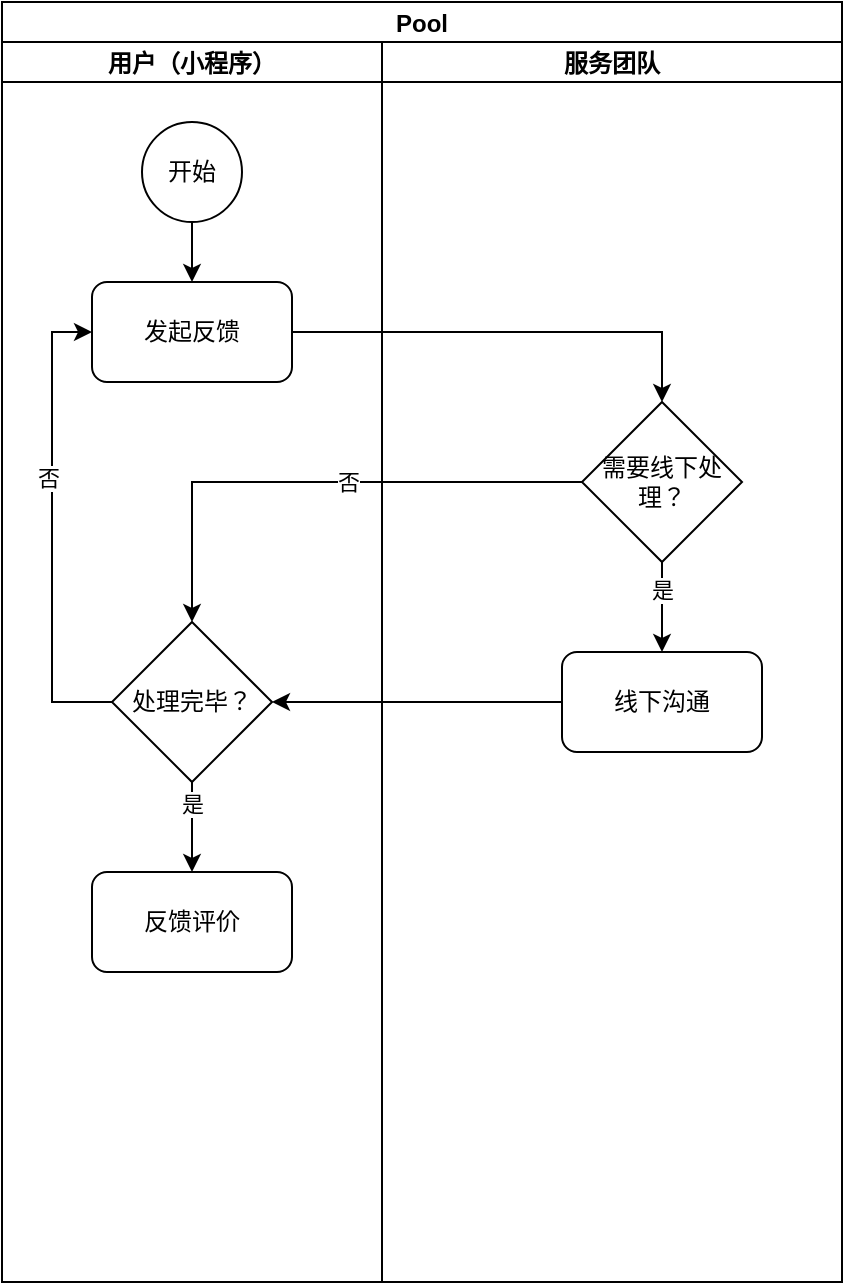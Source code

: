 <mxfile version="20.0.1" type="github">
  <diagram id="XA61wwXE8HyT7bfH3xi0" name="Page-1">
    <mxGraphModel dx="1185" dy="662" grid="1" gridSize="10" guides="1" tooltips="1" connect="1" arrows="1" fold="1" page="1" pageScale="1" pageWidth="827" pageHeight="1169" math="0" shadow="0">
      <root>
        <mxCell id="0" />
        <mxCell id="1" parent="0" />
        <mxCell id="IPqUH8_Ofk3vhc3KA9Ja-3" value="Pool" style="swimlane;childLayout=stackLayout;resizeParent=1;resizeParentMax=0;startSize=20;" vertex="1" parent="1">
          <mxGeometry x="90" y="130" width="420" height="640" as="geometry" />
        </mxCell>
        <mxCell id="IPqUH8_Ofk3vhc3KA9Ja-4" value="用户（小程序）" style="swimlane;startSize=20;" vertex="1" parent="IPqUH8_Ofk3vhc3KA9Ja-3">
          <mxGeometry y="20" width="190" height="620" as="geometry" />
        </mxCell>
        <mxCell id="IPqUH8_Ofk3vhc3KA9Ja-9" style="edgeStyle=orthogonalEdgeStyle;rounded=0;orthogonalLoop=1;jettySize=auto;html=1;exitX=0.5;exitY=1;exitDx=0;exitDy=0;entryX=0.5;entryY=0;entryDx=0;entryDy=0;" edge="1" parent="IPqUH8_Ofk3vhc3KA9Ja-4" source="IPqUH8_Ofk3vhc3KA9Ja-7" target="IPqUH8_Ofk3vhc3KA9Ja-8">
          <mxGeometry relative="1" as="geometry" />
        </mxCell>
        <mxCell id="IPqUH8_Ofk3vhc3KA9Ja-7" value="开始" style="ellipse;whiteSpace=wrap;html=1;aspect=fixed;" vertex="1" parent="IPqUH8_Ofk3vhc3KA9Ja-4">
          <mxGeometry x="70" y="40" width="50" height="50" as="geometry" />
        </mxCell>
        <mxCell id="IPqUH8_Ofk3vhc3KA9Ja-8" value="发起反馈" style="rounded=1;whiteSpace=wrap;html=1;" vertex="1" parent="IPqUH8_Ofk3vhc3KA9Ja-4">
          <mxGeometry x="45" y="120" width="100" height="50" as="geometry" />
        </mxCell>
        <mxCell id="IPqUH8_Ofk3vhc3KA9Ja-18" style="edgeStyle=orthogonalEdgeStyle;rounded=0;orthogonalLoop=1;jettySize=auto;html=1;exitX=0.5;exitY=1;exitDx=0;exitDy=0;entryX=0.5;entryY=0;entryDx=0;entryDy=0;" edge="1" parent="IPqUH8_Ofk3vhc3KA9Ja-4" source="IPqUH8_Ofk3vhc3KA9Ja-15" target="IPqUH8_Ofk3vhc3KA9Ja-17">
          <mxGeometry relative="1" as="geometry" />
        </mxCell>
        <mxCell id="IPqUH8_Ofk3vhc3KA9Ja-19" value="是" style="edgeLabel;html=1;align=center;verticalAlign=middle;resizable=0;points=[];" vertex="1" connectable="0" parent="IPqUH8_Ofk3vhc3KA9Ja-18">
          <mxGeometry x="-0.542" relative="1" as="geometry">
            <mxPoint as="offset" />
          </mxGeometry>
        </mxCell>
        <mxCell id="IPqUH8_Ofk3vhc3KA9Ja-29" style="edgeStyle=orthogonalEdgeStyle;rounded=0;orthogonalLoop=1;jettySize=auto;html=1;exitX=0;exitY=0.5;exitDx=0;exitDy=0;entryX=0;entryY=0.5;entryDx=0;entryDy=0;" edge="1" parent="IPqUH8_Ofk3vhc3KA9Ja-4" source="IPqUH8_Ofk3vhc3KA9Ja-15" target="IPqUH8_Ofk3vhc3KA9Ja-8">
          <mxGeometry relative="1" as="geometry" />
        </mxCell>
        <mxCell id="IPqUH8_Ofk3vhc3KA9Ja-30" value="否" style="edgeLabel;html=1;align=center;verticalAlign=middle;resizable=0;points=[];" vertex="1" connectable="0" parent="IPqUH8_Ofk3vhc3KA9Ja-29">
          <mxGeometry x="0.214" y="2" relative="1" as="geometry">
            <mxPoint as="offset" />
          </mxGeometry>
        </mxCell>
        <mxCell id="IPqUH8_Ofk3vhc3KA9Ja-15" value="处理完毕？" style="rhombus;whiteSpace=wrap;html=1;" vertex="1" parent="IPqUH8_Ofk3vhc3KA9Ja-4">
          <mxGeometry x="55" y="290" width="80" height="80" as="geometry" />
        </mxCell>
        <mxCell id="IPqUH8_Ofk3vhc3KA9Ja-17" value="反馈评价" style="rounded=1;whiteSpace=wrap;html=1;" vertex="1" parent="IPqUH8_Ofk3vhc3KA9Ja-4">
          <mxGeometry x="45" y="415" width="100" height="50" as="geometry" />
        </mxCell>
        <mxCell id="IPqUH8_Ofk3vhc3KA9Ja-5" value="服务团队" style="swimlane;startSize=20;" vertex="1" parent="IPqUH8_Ofk3vhc3KA9Ja-3">
          <mxGeometry x="190" y="20" width="230" height="620" as="geometry" />
        </mxCell>
        <mxCell id="IPqUH8_Ofk3vhc3KA9Ja-23" style="edgeStyle=orthogonalEdgeStyle;rounded=0;orthogonalLoop=1;jettySize=auto;html=1;exitX=0.5;exitY=1;exitDx=0;exitDy=0;entryX=0.5;entryY=0;entryDx=0;entryDy=0;" edge="1" parent="IPqUH8_Ofk3vhc3KA9Ja-5" source="IPqUH8_Ofk3vhc3KA9Ja-20" target="IPqUH8_Ofk3vhc3KA9Ja-22">
          <mxGeometry relative="1" as="geometry" />
        </mxCell>
        <mxCell id="IPqUH8_Ofk3vhc3KA9Ja-24" value="是" style="edgeLabel;html=1;align=center;verticalAlign=middle;resizable=0;points=[];" vertex="1" connectable="0" parent="IPqUH8_Ofk3vhc3KA9Ja-23">
          <mxGeometry x="-0.4" relative="1" as="geometry">
            <mxPoint as="offset" />
          </mxGeometry>
        </mxCell>
        <mxCell id="IPqUH8_Ofk3vhc3KA9Ja-20" value="需要线下处理？" style="rhombus;whiteSpace=wrap;html=1;" vertex="1" parent="IPqUH8_Ofk3vhc3KA9Ja-5">
          <mxGeometry x="100" y="180" width="80" height="80" as="geometry" />
        </mxCell>
        <mxCell id="IPqUH8_Ofk3vhc3KA9Ja-22" value="线下沟通" style="rounded=1;whiteSpace=wrap;html=1;" vertex="1" parent="IPqUH8_Ofk3vhc3KA9Ja-5">
          <mxGeometry x="90" y="305" width="100" height="50" as="geometry" />
        </mxCell>
        <mxCell id="IPqUH8_Ofk3vhc3KA9Ja-13" style="edgeStyle=orthogonalEdgeStyle;rounded=0;orthogonalLoop=1;jettySize=auto;html=1;exitX=1;exitY=0.5;exitDx=0;exitDy=0;entryX=0.5;entryY=0;entryDx=0;entryDy=0;" edge="1" parent="IPqUH8_Ofk3vhc3KA9Ja-3" source="IPqUH8_Ofk3vhc3KA9Ja-8" target="IPqUH8_Ofk3vhc3KA9Ja-20">
          <mxGeometry relative="1" as="geometry">
            <mxPoint x="180" y="200" as="targetPoint" />
          </mxGeometry>
        </mxCell>
        <mxCell id="IPqUH8_Ofk3vhc3KA9Ja-25" style="edgeStyle=orthogonalEdgeStyle;rounded=0;orthogonalLoop=1;jettySize=auto;html=1;exitX=0;exitY=0.5;exitDx=0;exitDy=0;entryX=0.5;entryY=0;entryDx=0;entryDy=0;" edge="1" parent="IPqUH8_Ofk3vhc3KA9Ja-3" source="IPqUH8_Ofk3vhc3KA9Ja-20" target="IPqUH8_Ofk3vhc3KA9Ja-15">
          <mxGeometry relative="1" as="geometry" />
        </mxCell>
        <mxCell id="IPqUH8_Ofk3vhc3KA9Ja-27" value="否" style="edgeLabel;html=1;align=center;verticalAlign=middle;resizable=0;points=[];" vertex="1" connectable="0" parent="IPqUH8_Ofk3vhc3KA9Ja-25">
          <mxGeometry x="-0.004" relative="1" as="geometry">
            <mxPoint x="15" as="offset" />
          </mxGeometry>
        </mxCell>
        <mxCell id="IPqUH8_Ofk3vhc3KA9Ja-28" style="edgeStyle=orthogonalEdgeStyle;rounded=0;orthogonalLoop=1;jettySize=auto;html=1;exitX=0;exitY=0.5;exitDx=0;exitDy=0;entryX=1;entryY=0.5;entryDx=0;entryDy=0;" edge="1" parent="IPqUH8_Ofk3vhc3KA9Ja-3" source="IPqUH8_Ofk3vhc3KA9Ja-22" target="IPqUH8_Ofk3vhc3KA9Ja-15">
          <mxGeometry relative="1" as="geometry" />
        </mxCell>
      </root>
    </mxGraphModel>
  </diagram>
</mxfile>
